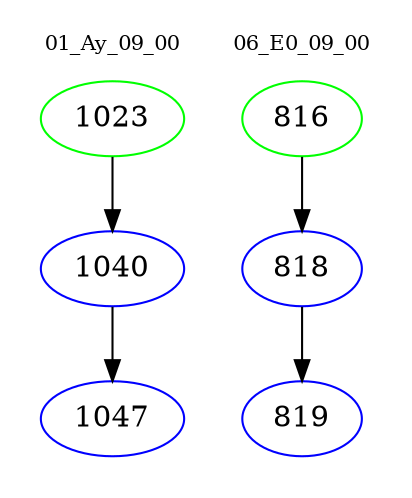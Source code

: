 digraph{
subgraph cluster_0 {
color = white
label = "01_Ay_09_00";
fontsize=10;
T0_1023 [label="1023", color="green"]
T0_1023 -> T0_1040 [color="black"]
T0_1040 [label="1040", color="blue"]
T0_1040 -> T0_1047 [color="black"]
T0_1047 [label="1047", color="blue"]
}
subgraph cluster_1 {
color = white
label = "06_E0_09_00";
fontsize=10;
T1_816 [label="816", color="green"]
T1_816 -> T1_818 [color="black"]
T1_818 [label="818", color="blue"]
T1_818 -> T1_819 [color="black"]
T1_819 [label="819", color="blue"]
}
}
